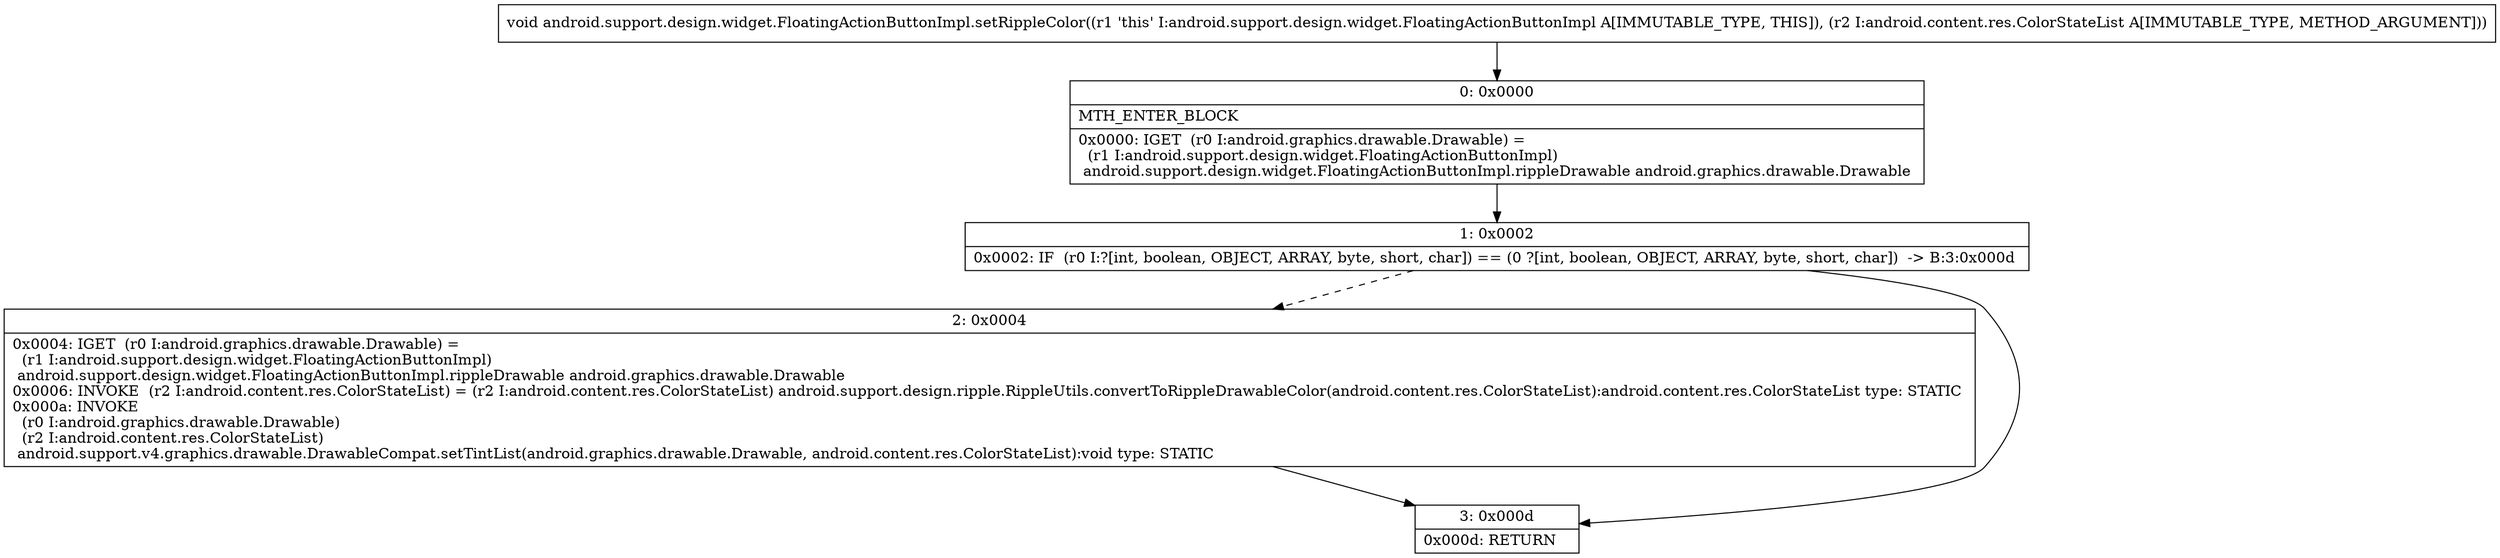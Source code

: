 digraph "CFG forandroid.support.design.widget.FloatingActionButtonImpl.setRippleColor(Landroid\/content\/res\/ColorStateList;)V" {
Node_0 [shape=record,label="{0\:\ 0x0000|MTH_ENTER_BLOCK\l|0x0000: IGET  (r0 I:android.graphics.drawable.Drawable) = \l  (r1 I:android.support.design.widget.FloatingActionButtonImpl)\l android.support.design.widget.FloatingActionButtonImpl.rippleDrawable android.graphics.drawable.Drawable \l}"];
Node_1 [shape=record,label="{1\:\ 0x0002|0x0002: IF  (r0 I:?[int, boolean, OBJECT, ARRAY, byte, short, char]) == (0 ?[int, boolean, OBJECT, ARRAY, byte, short, char])  \-\> B:3:0x000d \l}"];
Node_2 [shape=record,label="{2\:\ 0x0004|0x0004: IGET  (r0 I:android.graphics.drawable.Drawable) = \l  (r1 I:android.support.design.widget.FloatingActionButtonImpl)\l android.support.design.widget.FloatingActionButtonImpl.rippleDrawable android.graphics.drawable.Drawable \l0x0006: INVOKE  (r2 I:android.content.res.ColorStateList) = (r2 I:android.content.res.ColorStateList) android.support.design.ripple.RippleUtils.convertToRippleDrawableColor(android.content.res.ColorStateList):android.content.res.ColorStateList type: STATIC \l0x000a: INVOKE  \l  (r0 I:android.graphics.drawable.Drawable)\l  (r2 I:android.content.res.ColorStateList)\l android.support.v4.graphics.drawable.DrawableCompat.setTintList(android.graphics.drawable.Drawable, android.content.res.ColorStateList):void type: STATIC \l}"];
Node_3 [shape=record,label="{3\:\ 0x000d|0x000d: RETURN   \l}"];
MethodNode[shape=record,label="{void android.support.design.widget.FloatingActionButtonImpl.setRippleColor((r1 'this' I:android.support.design.widget.FloatingActionButtonImpl A[IMMUTABLE_TYPE, THIS]), (r2 I:android.content.res.ColorStateList A[IMMUTABLE_TYPE, METHOD_ARGUMENT])) }"];
MethodNode -> Node_0;
Node_0 -> Node_1;
Node_1 -> Node_2[style=dashed];
Node_1 -> Node_3;
Node_2 -> Node_3;
}

